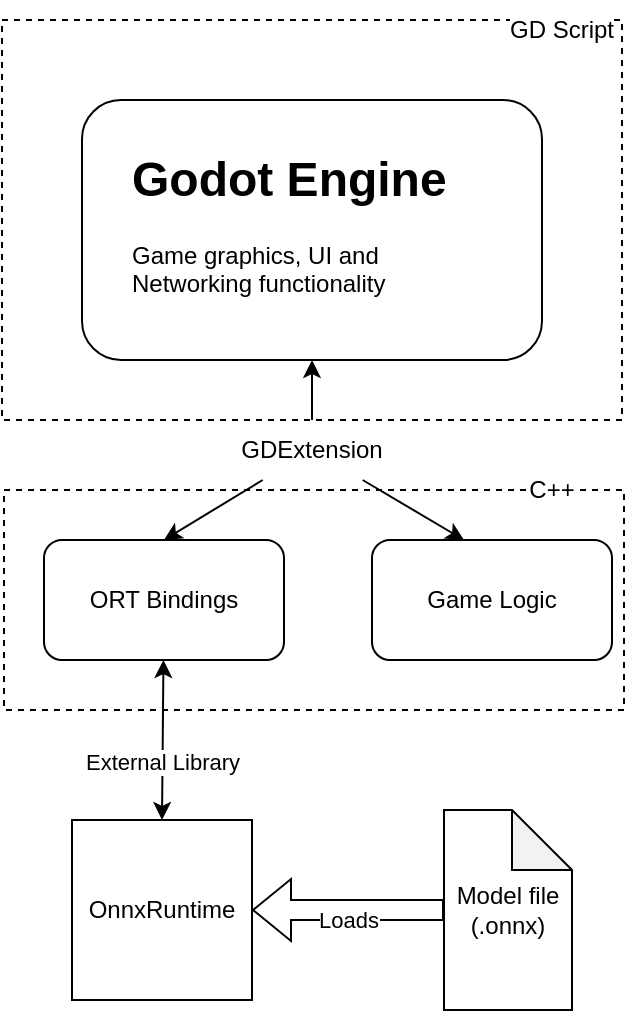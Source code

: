 <mxfile version="23.1.1" type="github">
  <diagram id="C5RBs43oDa-KdzZeNtuy" name="Page-1">
    <mxGraphModel dx="1050" dy="566" grid="1" gridSize="10" guides="1" tooltips="1" connect="1" arrows="1" fold="1" page="1" pageScale="1" pageWidth="827" pageHeight="1169" math="0" shadow="0">
      <root>
        <mxCell id="WIyWlLk6GJQsqaUBKTNV-0" />
        <mxCell id="WIyWlLk6GJQsqaUBKTNV-1" parent="WIyWlLk6GJQsqaUBKTNV-0" />
        <mxCell id="3fGGIHvvaYcJuYXYVN8o-9" value="" style="rounded=0;whiteSpace=wrap;html=1;dashed=1;fillColor=none;" vertex="1" parent="WIyWlLk6GJQsqaUBKTNV-1">
          <mxGeometry x="230" y="255" width="310" height="110" as="geometry" />
        </mxCell>
        <mxCell id="3fGGIHvvaYcJuYXYVN8o-8" value="" style="rounded=0;whiteSpace=wrap;html=1;dashed=1;fillColor=none;" vertex="1" parent="WIyWlLk6GJQsqaUBKTNV-1">
          <mxGeometry x="229" y="20" width="310" height="200" as="geometry" />
        </mxCell>
        <mxCell id="UXDGO51B-JHk0OsEOmkB-0" value="" style="rounded=1;whiteSpace=wrap;html=1;" parent="WIyWlLk6GJQsqaUBKTNV-1" vertex="1">
          <mxGeometry x="269" y="60" width="230" height="130" as="geometry" />
        </mxCell>
        <mxCell id="UXDGO51B-JHk0OsEOmkB-10" value="GDExtension&lt;br&gt;" style="text;html=1;strokeColor=none;fillColor=none;align=center;verticalAlign=middle;whiteSpace=wrap;rounded=0;labelBackgroundColor=default;" parent="WIyWlLk6GJQsqaUBKTNV-1" vertex="1">
          <mxGeometry x="354" y="220" width="60" height="30" as="geometry" />
        </mxCell>
        <mxCell id="UXDGO51B-JHk0OsEOmkB-11" value="ORT Bindings" style="rounded=1;whiteSpace=wrap;html=1;" parent="WIyWlLk6GJQsqaUBKTNV-1" vertex="1">
          <mxGeometry x="250" y="280" width="120" height="60" as="geometry" />
        </mxCell>
        <mxCell id="UXDGO51B-JHk0OsEOmkB-20" value="" style="endArrow=classic;html=1;rounded=0;" parent="WIyWlLk6GJQsqaUBKTNV-1" source="UXDGO51B-JHk0OsEOmkB-10" edge="1">
          <mxGeometry width="50" height="50" relative="1" as="geometry">
            <mxPoint x="380" y="340" as="sourcePoint" />
            <mxPoint x="460" y="280" as="targetPoint" />
          </mxGeometry>
        </mxCell>
        <mxCell id="UXDGO51B-JHk0OsEOmkB-21" value="" style="endArrow=classic;html=1;rounded=0;entryX=0.5;entryY=0;entryDx=0;entryDy=0;" parent="WIyWlLk6GJQsqaUBKTNV-1" source="UXDGO51B-JHk0OsEOmkB-10" target="UXDGO51B-JHk0OsEOmkB-11" edge="1">
          <mxGeometry width="50" height="50" relative="1" as="geometry">
            <mxPoint x="380" y="340" as="sourcePoint" />
            <mxPoint x="430" y="290" as="targetPoint" />
          </mxGeometry>
        </mxCell>
        <mxCell id="UXDGO51B-JHk0OsEOmkB-22" value="" style="endArrow=classic;html=1;rounded=0;" parent="WIyWlLk6GJQsqaUBKTNV-1" source="UXDGO51B-JHk0OsEOmkB-10" target="UXDGO51B-JHk0OsEOmkB-0" edge="1">
          <mxGeometry width="50" height="50" relative="1" as="geometry">
            <mxPoint x="380" y="340" as="sourcePoint" />
            <mxPoint x="430" y="290" as="targetPoint" />
          </mxGeometry>
        </mxCell>
        <mxCell id="UXDGO51B-JHk0OsEOmkB-23" value="Game Logic" style="rounded=1;whiteSpace=wrap;html=1;" parent="WIyWlLk6GJQsqaUBKTNV-1" vertex="1">
          <mxGeometry x="414" y="280" width="120" height="60" as="geometry" />
        </mxCell>
        <mxCell id="UXDGO51B-JHk0OsEOmkB-24" value="&lt;h1&gt;Godot Engine&lt;/h1&gt;&lt;div&gt;Game graphics, UI and Networking functionality&lt;/div&gt;" style="text;html=1;strokeColor=none;fillColor=none;spacing=5;spacingTop=-20;whiteSpace=wrap;overflow=hidden;rounded=0;" parent="WIyWlLk6GJQsqaUBKTNV-1" vertex="1">
          <mxGeometry x="289" y="80" width="190" height="95" as="geometry" />
        </mxCell>
        <mxCell id="UXDGO51B-JHk0OsEOmkB-25" value="" style="whiteSpace=wrap;html=1;aspect=fixed;" parent="WIyWlLk6GJQsqaUBKTNV-1" vertex="1">
          <mxGeometry x="264" y="420" width="90" height="90" as="geometry" />
        </mxCell>
        <mxCell id="UXDGO51B-JHk0OsEOmkB-28" value="" style="endArrow=classic;startArrow=classic;html=1;rounded=0;exitX=0.5;exitY=0;exitDx=0;exitDy=0;" parent="WIyWlLk6GJQsqaUBKTNV-1" source="UXDGO51B-JHk0OsEOmkB-25" target="UXDGO51B-JHk0OsEOmkB-11" edge="1">
          <mxGeometry width="50" height="50" relative="1" as="geometry">
            <mxPoint x="380" y="270" as="sourcePoint" />
            <mxPoint x="430" y="220" as="targetPoint" />
          </mxGeometry>
        </mxCell>
        <mxCell id="3fGGIHvvaYcJuYXYVN8o-5" value="&lt;div&gt;External Library&lt;/div&gt;" style="edgeLabel;html=1;align=center;verticalAlign=middle;resizable=0;points=[];" vertex="1" connectable="0" parent="UXDGO51B-JHk0OsEOmkB-28">
          <mxGeometry x="-0.262" y="1" relative="1" as="geometry">
            <mxPoint as="offset" />
          </mxGeometry>
        </mxCell>
        <mxCell id="UXDGO51B-JHk0OsEOmkB-29" value="OnnxRuntime" style="text;html=1;strokeColor=none;fillColor=none;align=center;verticalAlign=middle;whiteSpace=wrap;rounded=0;" parent="WIyWlLk6GJQsqaUBKTNV-1" vertex="1">
          <mxGeometry x="279" y="450" width="60" height="30" as="geometry" />
        </mxCell>
        <mxCell id="3fGGIHvvaYcJuYXYVN8o-3" value="&lt;div&gt;C++&lt;/div&gt;" style="text;html=1;strokeColor=none;fillColor=none;align=center;verticalAlign=middle;whiteSpace=wrap;rounded=0;labelBackgroundColor=default;gradientColor=none;" vertex="1" parent="WIyWlLk6GJQsqaUBKTNV-1">
          <mxGeometry x="474" y="240" width="60" height="30" as="geometry" />
        </mxCell>
        <mxCell id="3fGGIHvvaYcJuYXYVN8o-11" value="GD Script" style="text;html=1;strokeColor=none;fillColor=none;align=center;verticalAlign=middle;whiteSpace=wrap;rounded=0;labelBackgroundColor=default;gradientColor=none;" vertex="1" parent="WIyWlLk6GJQsqaUBKTNV-1">
          <mxGeometry x="479" y="10" width="60" height="30" as="geometry" />
        </mxCell>
        <mxCell id="3fGGIHvvaYcJuYXYVN8o-15" value="Model file&lt;br&gt;(.onnx)" style="shape=note;whiteSpace=wrap;html=1;backgroundOutline=1;darkOpacity=0.05;" vertex="1" parent="WIyWlLk6GJQsqaUBKTNV-1">
          <mxGeometry x="450" y="415" width="64" height="100" as="geometry" />
        </mxCell>
        <mxCell id="3fGGIHvvaYcJuYXYVN8o-19" value="" style="shape=flexArrow;endArrow=classic;html=1;rounded=0;exitX=0;exitY=0.5;exitDx=0;exitDy=0;exitPerimeter=0;entryX=1;entryY=0.5;entryDx=0;entryDy=0;" edge="1" parent="WIyWlLk6GJQsqaUBKTNV-1">
          <mxGeometry width="50" height="50" relative="1" as="geometry">
            <mxPoint x="450" y="465" as="sourcePoint" />
            <mxPoint x="354" y="465" as="targetPoint" />
          </mxGeometry>
        </mxCell>
        <mxCell id="3fGGIHvvaYcJuYXYVN8o-20" value="Loads" style="edgeLabel;html=1;align=center;verticalAlign=middle;resizable=0;points=[];" vertex="1" connectable="0" parent="3fGGIHvvaYcJuYXYVN8o-19">
          <mxGeometry y="5" relative="1" as="geometry">
            <mxPoint as="offset" />
          </mxGeometry>
        </mxCell>
      </root>
    </mxGraphModel>
  </diagram>
</mxfile>
